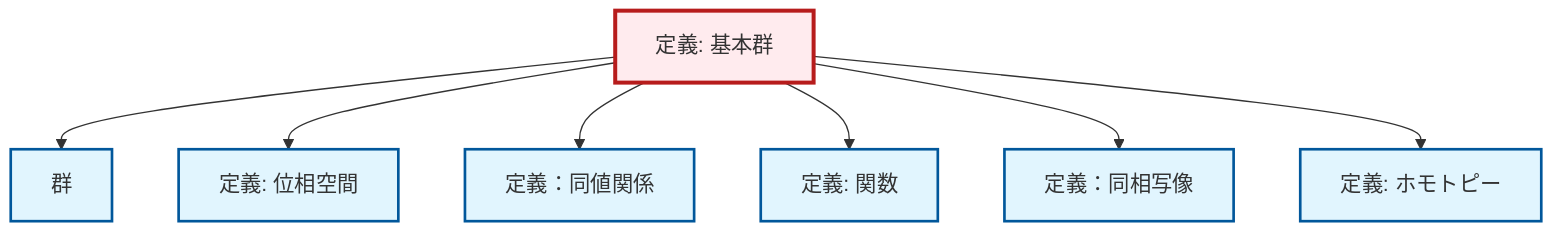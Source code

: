 graph TD
    classDef definition fill:#e1f5fe,stroke:#01579b,stroke-width:2px
    classDef theorem fill:#f3e5f5,stroke:#4a148c,stroke-width:2px
    classDef axiom fill:#fff3e0,stroke:#e65100,stroke-width:2px
    classDef example fill:#e8f5e9,stroke:#1b5e20,stroke-width:2px
    classDef current fill:#ffebee,stroke:#b71c1c,stroke-width:3px
    def-equivalence-relation["定義：同値関係"]:::definition
    def-homotopy["定義: ホモトピー"]:::definition
    def-fundamental-group["定義: 基本群"]:::definition
    def-topological-space["定義: 位相空間"]:::definition
    def-group["群"]:::definition
    def-function["定義: 関数"]:::definition
    def-homeomorphism["定義：同相写像"]:::definition
    def-fundamental-group --> def-group
    def-fundamental-group --> def-topological-space
    def-fundamental-group --> def-equivalence-relation
    def-fundamental-group --> def-function
    def-fundamental-group --> def-homeomorphism
    def-fundamental-group --> def-homotopy
    class def-fundamental-group current